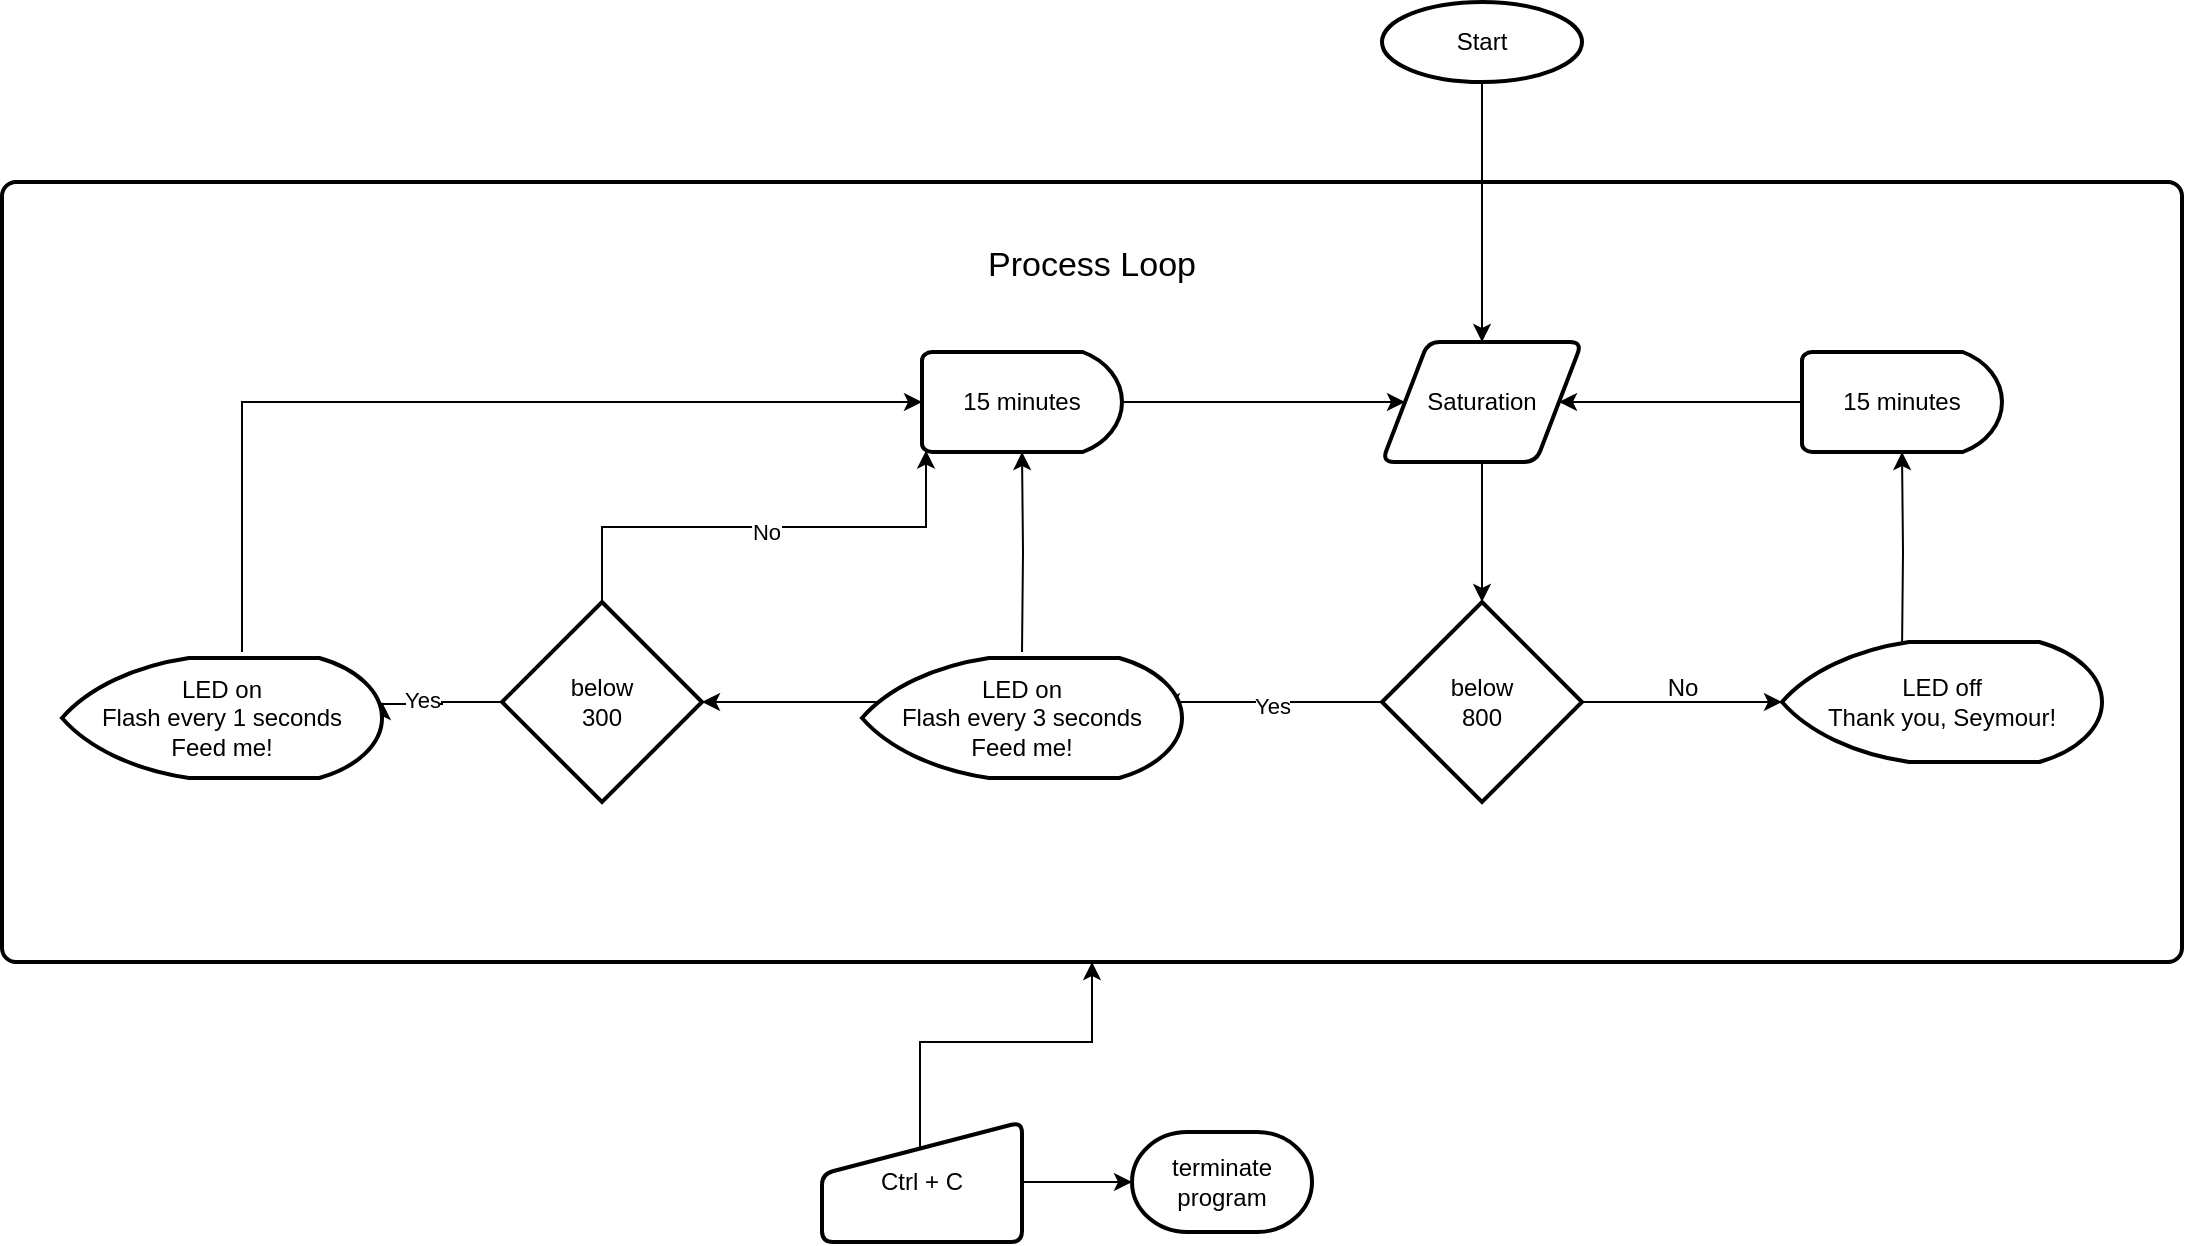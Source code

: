 <mxfile version="21.5.2" type="dropbox">
  <diagram name="Page-1" id="IYW5GX9zuO-66l76W39Z">
    <mxGraphModel dx="2284" dy="789" grid="1" gridSize="10" guides="1" tooltips="1" connect="1" arrows="1" fold="1" page="1" pageScale="1" pageWidth="850" pageHeight="1100" math="0" shadow="0">
      <root>
        <mxCell id="0" />
        <mxCell id="1" parent="0" />
        <mxCell id="NtsiN9sywMqPIz1v5dyD-31" value="" style="rounded=1;whiteSpace=wrap;html=1;absoluteArcSize=1;arcSize=14;strokeWidth=2;" vertex="1" parent="1">
          <mxGeometry x="-530" y="150" width="1090" height="390" as="geometry" />
        </mxCell>
        <mxCell id="NtsiN9sywMqPIz1v5dyD-3" style="edgeStyle=orthogonalEdgeStyle;rounded=0;orthogonalLoop=1;jettySize=auto;html=1;exitX=0.5;exitY=1;exitDx=0;exitDy=0;" edge="1" parent="1" source="NtsiN9sywMqPIz1v5dyD-1" target="NtsiN9sywMqPIz1v5dyD-2">
          <mxGeometry relative="1" as="geometry" />
        </mxCell>
        <mxCell id="NtsiN9sywMqPIz1v5dyD-1" value="Saturation" style="shape=parallelogram;html=1;strokeWidth=2;perimeter=parallelogramPerimeter;whiteSpace=wrap;rounded=1;arcSize=12;size=0.23;" vertex="1" parent="1">
          <mxGeometry x="160" y="230" width="100" height="60" as="geometry" />
        </mxCell>
        <mxCell id="NtsiN9sywMqPIz1v5dyD-6" style="edgeStyle=orthogonalEdgeStyle;rounded=0;orthogonalLoop=1;jettySize=auto;html=1;exitX=1;exitY=0.5;exitDx=0;exitDy=0;exitPerimeter=0;entryX=0;entryY=0.5;entryDx=0;entryDy=0;" edge="1" parent="1" source="NtsiN9sywMqPIz1v5dyD-2">
          <mxGeometry relative="1" as="geometry">
            <mxPoint x="360" y="410" as="targetPoint" />
          </mxGeometry>
        </mxCell>
        <mxCell id="NtsiN9sywMqPIz1v5dyD-10" style="edgeStyle=orthogonalEdgeStyle;rounded=0;orthogonalLoop=1;jettySize=auto;html=1;exitX=0;exitY=0.5;exitDx=0;exitDy=0;exitPerimeter=0;" edge="1" parent="1" source="NtsiN9sywMqPIz1v5dyD-2">
          <mxGeometry relative="1" as="geometry">
            <mxPoint x="50" y="410" as="targetPoint" />
            <Array as="points">
              <mxPoint x="140" y="410" />
              <mxPoint x="140" y="410" />
            </Array>
          </mxGeometry>
        </mxCell>
        <mxCell id="NtsiN9sywMqPIz1v5dyD-11" value="Yes" style="edgeLabel;html=1;align=center;verticalAlign=middle;resizable=0;points=[];" vertex="1" connectable="0" parent="NtsiN9sywMqPIz1v5dyD-10">
          <mxGeometry y="2" relative="1" as="geometry">
            <mxPoint as="offset" />
          </mxGeometry>
        </mxCell>
        <mxCell id="NtsiN9sywMqPIz1v5dyD-2" value="&lt;div&gt;below&lt;/div&gt;&lt;div&gt;800&lt;br&gt;&lt;/div&gt;" style="strokeWidth=2;html=1;shape=mxgraph.flowchart.decision;whiteSpace=wrap;" vertex="1" parent="1">
          <mxGeometry x="160" y="360" width="100" height="100" as="geometry" />
        </mxCell>
        <mxCell id="NtsiN9sywMqPIz1v5dyD-23" style="edgeStyle=orthogonalEdgeStyle;rounded=0;orthogonalLoop=1;jettySize=auto;html=1;exitX=0.5;exitY=0;exitDx=0;exitDy=0;entryX=0.5;entryY=1;entryDx=0;entryDy=0;entryPerimeter=0;" edge="1" parent="1" target="NtsiN9sywMqPIz1v5dyD-22">
          <mxGeometry relative="1" as="geometry">
            <mxPoint x="420" y="385" as="sourcePoint" />
          </mxGeometry>
        </mxCell>
        <mxCell id="NtsiN9sywMqPIz1v5dyD-15" style="edgeStyle=orthogonalEdgeStyle;rounded=0;orthogonalLoop=1;jettySize=auto;html=1;exitX=0;exitY=0.5;exitDx=0;exitDy=0;" edge="1" parent="1" target="NtsiN9sywMqPIz1v5dyD-14">
          <mxGeometry relative="1" as="geometry">
            <mxPoint x="-90" y="410" as="sourcePoint" />
            <Array as="points">
              <mxPoint x="-120" y="410" />
              <mxPoint x="-120" y="410" />
            </Array>
          </mxGeometry>
        </mxCell>
        <mxCell id="NtsiN9sywMqPIz1v5dyD-26" style="edgeStyle=orthogonalEdgeStyle;rounded=0;orthogonalLoop=1;jettySize=auto;html=1;exitX=0.5;exitY=0;exitDx=0;exitDy=0;entryX=0.5;entryY=1;entryDx=0;entryDy=0;entryPerimeter=0;" edge="1" parent="1" target="NtsiN9sywMqPIz1v5dyD-25">
          <mxGeometry relative="1" as="geometry">
            <mxPoint x="-20" y="385" as="sourcePoint" />
          </mxGeometry>
        </mxCell>
        <mxCell id="NtsiN9sywMqPIz1v5dyD-7" value="No" style="text;html=1;align=center;verticalAlign=middle;resizable=0;points=[];autosize=1;strokeColor=none;fillColor=none;" vertex="1" parent="1">
          <mxGeometry x="290" y="388" width="40" height="30" as="geometry" />
        </mxCell>
        <mxCell id="NtsiN9sywMqPIz1v5dyD-17" style="edgeStyle=orthogonalEdgeStyle;rounded=0;orthogonalLoop=1;jettySize=auto;html=1;exitX=0;exitY=0.5;exitDx=0;exitDy=0;exitPerimeter=0;" edge="1" parent="1" source="NtsiN9sywMqPIz1v5dyD-14">
          <mxGeometry relative="1" as="geometry">
            <mxPoint x="-340" y="410" as="targetPoint" />
            <Array as="points">
              <mxPoint x="-310" y="410" />
              <mxPoint x="-310" y="411" />
            </Array>
          </mxGeometry>
        </mxCell>
        <mxCell id="NtsiN9sywMqPIz1v5dyD-36" value="Yes" style="edgeLabel;html=1;align=center;verticalAlign=middle;resizable=0;points=[];" vertex="1" connectable="0" parent="NtsiN9sywMqPIz1v5dyD-17">
          <mxGeometry x="0.346" y="-2" relative="1" as="geometry">
            <mxPoint as="offset" />
          </mxGeometry>
        </mxCell>
        <mxCell id="NtsiN9sywMqPIz1v5dyD-37" style="edgeStyle=orthogonalEdgeStyle;rounded=0;orthogonalLoop=1;jettySize=auto;html=1;exitX=0.5;exitY=0;exitDx=0;exitDy=0;exitPerimeter=0;entryX=0.02;entryY=0.985;entryDx=0;entryDy=0;entryPerimeter=0;" edge="1" parent="1" source="NtsiN9sywMqPIz1v5dyD-14" target="NtsiN9sywMqPIz1v5dyD-25">
          <mxGeometry relative="1" as="geometry" />
        </mxCell>
        <mxCell id="NtsiN9sywMqPIz1v5dyD-38" value="No" style="edgeLabel;html=1;align=center;verticalAlign=middle;resizable=0;points=[];" vertex="1" connectable="0" parent="NtsiN9sywMqPIz1v5dyD-37">
          <mxGeometry x="-0.003" y="-1" relative="1" as="geometry">
            <mxPoint x="1" y="1" as="offset" />
          </mxGeometry>
        </mxCell>
        <mxCell id="NtsiN9sywMqPIz1v5dyD-14" value="&lt;div&gt;below&lt;/div&gt;&lt;div&gt;300&lt;br&gt;&lt;/div&gt;" style="strokeWidth=2;html=1;shape=mxgraph.flowchart.decision;whiteSpace=wrap;" vertex="1" parent="1">
          <mxGeometry x="-280" y="360" width="100" height="100" as="geometry" />
        </mxCell>
        <mxCell id="NtsiN9sywMqPIz1v5dyD-18" style="edgeStyle=orthogonalEdgeStyle;rounded=0;orthogonalLoop=1;jettySize=auto;html=1;exitX=0.5;exitY=0;exitDx=0;exitDy=0;entryX=0;entryY=0.5;entryDx=0;entryDy=0;entryPerimeter=0;" edge="1" parent="1" target="NtsiN9sywMqPIz1v5dyD-25">
          <mxGeometry relative="1" as="geometry">
            <mxPoint x="-80" y="260" as="targetPoint" />
            <mxPoint x="-410" y="385" as="sourcePoint" />
            <Array as="points">
              <mxPoint x="-410" y="260" />
            </Array>
          </mxGeometry>
        </mxCell>
        <mxCell id="NtsiN9sywMqPIz1v5dyD-20" style="edgeStyle=orthogonalEdgeStyle;rounded=0;orthogonalLoop=1;jettySize=auto;html=1;exitX=0.5;exitY=1;exitDx=0;exitDy=0;exitPerimeter=0;entryX=0.5;entryY=0;entryDx=0;entryDy=0;" edge="1" parent="1" source="NtsiN9sywMqPIz1v5dyD-19" target="NtsiN9sywMqPIz1v5dyD-1">
          <mxGeometry relative="1" as="geometry" />
        </mxCell>
        <mxCell id="NtsiN9sywMqPIz1v5dyD-19" value="Start" style="strokeWidth=2;html=1;shape=mxgraph.flowchart.start_1;whiteSpace=wrap;" vertex="1" parent="1">
          <mxGeometry x="160" y="60" width="100" height="40" as="geometry" />
        </mxCell>
        <mxCell id="NtsiN9sywMqPIz1v5dyD-24" style="edgeStyle=orthogonalEdgeStyle;rounded=0;orthogonalLoop=1;jettySize=auto;html=1;exitX=0;exitY=0.5;exitDx=0;exitDy=0;exitPerimeter=0;entryX=1;entryY=0.5;entryDx=0;entryDy=0;" edge="1" parent="1" source="NtsiN9sywMqPIz1v5dyD-22" target="NtsiN9sywMqPIz1v5dyD-1">
          <mxGeometry relative="1" as="geometry" />
        </mxCell>
        <mxCell id="NtsiN9sywMqPIz1v5dyD-22" value="15 minutes" style="strokeWidth=2;html=1;shape=mxgraph.flowchart.delay;whiteSpace=wrap;" vertex="1" parent="1">
          <mxGeometry x="370" y="235" width="100" height="50" as="geometry" />
        </mxCell>
        <mxCell id="NtsiN9sywMqPIz1v5dyD-27" style="edgeStyle=orthogonalEdgeStyle;rounded=0;orthogonalLoop=1;jettySize=auto;html=1;exitX=1;exitY=0.5;exitDx=0;exitDy=0;exitPerimeter=0;" edge="1" parent="1" source="NtsiN9sywMqPIz1v5dyD-25" target="NtsiN9sywMqPIz1v5dyD-1">
          <mxGeometry relative="1" as="geometry" />
        </mxCell>
        <mxCell id="NtsiN9sywMqPIz1v5dyD-25" value="15 minutes" style="strokeWidth=2;html=1;shape=mxgraph.flowchart.delay;whiteSpace=wrap;" vertex="1" parent="1">
          <mxGeometry x="-70" y="235" width="100" height="50" as="geometry" />
        </mxCell>
        <mxCell id="NtsiN9sywMqPIz1v5dyD-28" value="&lt;div&gt;LED on&lt;/div&gt;&lt;div&gt;Flash every 3 seconds&lt;br&gt;&lt;/div&gt;&lt;div&gt;Feed me!&lt;/div&gt;" style="strokeWidth=2;html=1;shape=mxgraph.flowchart.display;whiteSpace=wrap;" vertex="1" parent="1">
          <mxGeometry x="-100" y="388" width="160" height="60" as="geometry" />
        </mxCell>
        <mxCell id="NtsiN9sywMqPIz1v5dyD-29" value="&lt;div&gt;LED on&lt;/div&gt;&lt;div&gt;Flash every 1 seconds&lt;br&gt;&lt;/div&gt;&lt;div&gt;Feed me!&lt;/div&gt;" style="strokeWidth=2;html=1;shape=mxgraph.flowchart.display;whiteSpace=wrap;" vertex="1" parent="1">
          <mxGeometry x="-500" y="388" width="160" height="60" as="geometry" />
        </mxCell>
        <mxCell id="NtsiN9sywMqPIz1v5dyD-30" value="&lt;div&gt;LED off&lt;/div&gt;&lt;div&gt;Thank you, Seymour!&lt;br&gt;&lt;/div&gt;" style="strokeWidth=2;html=1;shape=mxgraph.flowchart.display;whiteSpace=wrap;" vertex="1" parent="1">
          <mxGeometry x="360" y="380" width="160" height="60" as="geometry" />
        </mxCell>
        <mxCell id="NtsiN9sywMqPIz1v5dyD-33" style="edgeStyle=orthogonalEdgeStyle;rounded=0;orthogonalLoop=1;jettySize=auto;html=1;exitX=0.49;exitY=0.233;exitDx=0;exitDy=0;exitPerimeter=0;" edge="1" parent="1" source="NtsiN9sywMqPIz1v5dyD-32" target="NtsiN9sywMqPIz1v5dyD-31">
          <mxGeometry relative="1" as="geometry">
            <mxPoint x="-425" y="550" as="targetPoint" />
          </mxGeometry>
        </mxCell>
        <mxCell id="NtsiN9sywMqPIz1v5dyD-35" style="edgeStyle=orthogonalEdgeStyle;rounded=0;orthogonalLoop=1;jettySize=auto;html=1;exitX=1;exitY=0.5;exitDx=0;exitDy=0;entryX=0;entryY=0.5;entryDx=0;entryDy=0;entryPerimeter=0;" edge="1" parent="1" source="NtsiN9sywMqPIz1v5dyD-32" target="NtsiN9sywMqPIz1v5dyD-34">
          <mxGeometry relative="1" as="geometry" />
        </mxCell>
        <mxCell id="NtsiN9sywMqPIz1v5dyD-32" value="Ctrl + C" style="html=1;strokeWidth=2;shape=manualInput;whiteSpace=wrap;rounded=1;size=26;arcSize=11;" vertex="1" parent="1">
          <mxGeometry x="-120" y="620" width="100" height="60" as="geometry" />
        </mxCell>
        <mxCell id="NtsiN9sywMqPIz1v5dyD-34" value="terminate program" style="strokeWidth=2;html=1;shape=mxgraph.flowchart.terminator;whiteSpace=wrap;" vertex="1" parent="1">
          <mxGeometry x="35" y="625" width="90" height="50" as="geometry" />
        </mxCell>
        <mxCell id="NtsiN9sywMqPIz1v5dyD-39" value="&lt;font style=&quot;font-size: 17px;&quot;&gt;Process &lt;/font&gt;&lt;font style=&quot;font-size: 17px;&quot;&gt;Loop&lt;/font&gt;" style="text;html=1;strokeColor=none;fillColor=none;align=center;verticalAlign=middle;whiteSpace=wrap;rounded=0;" vertex="1" parent="1">
          <mxGeometry x="-45" y="177" width="120" height="30" as="geometry" />
        </mxCell>
      </root>
    </mxGraphModel>
  </diagram>
</mxfile>
